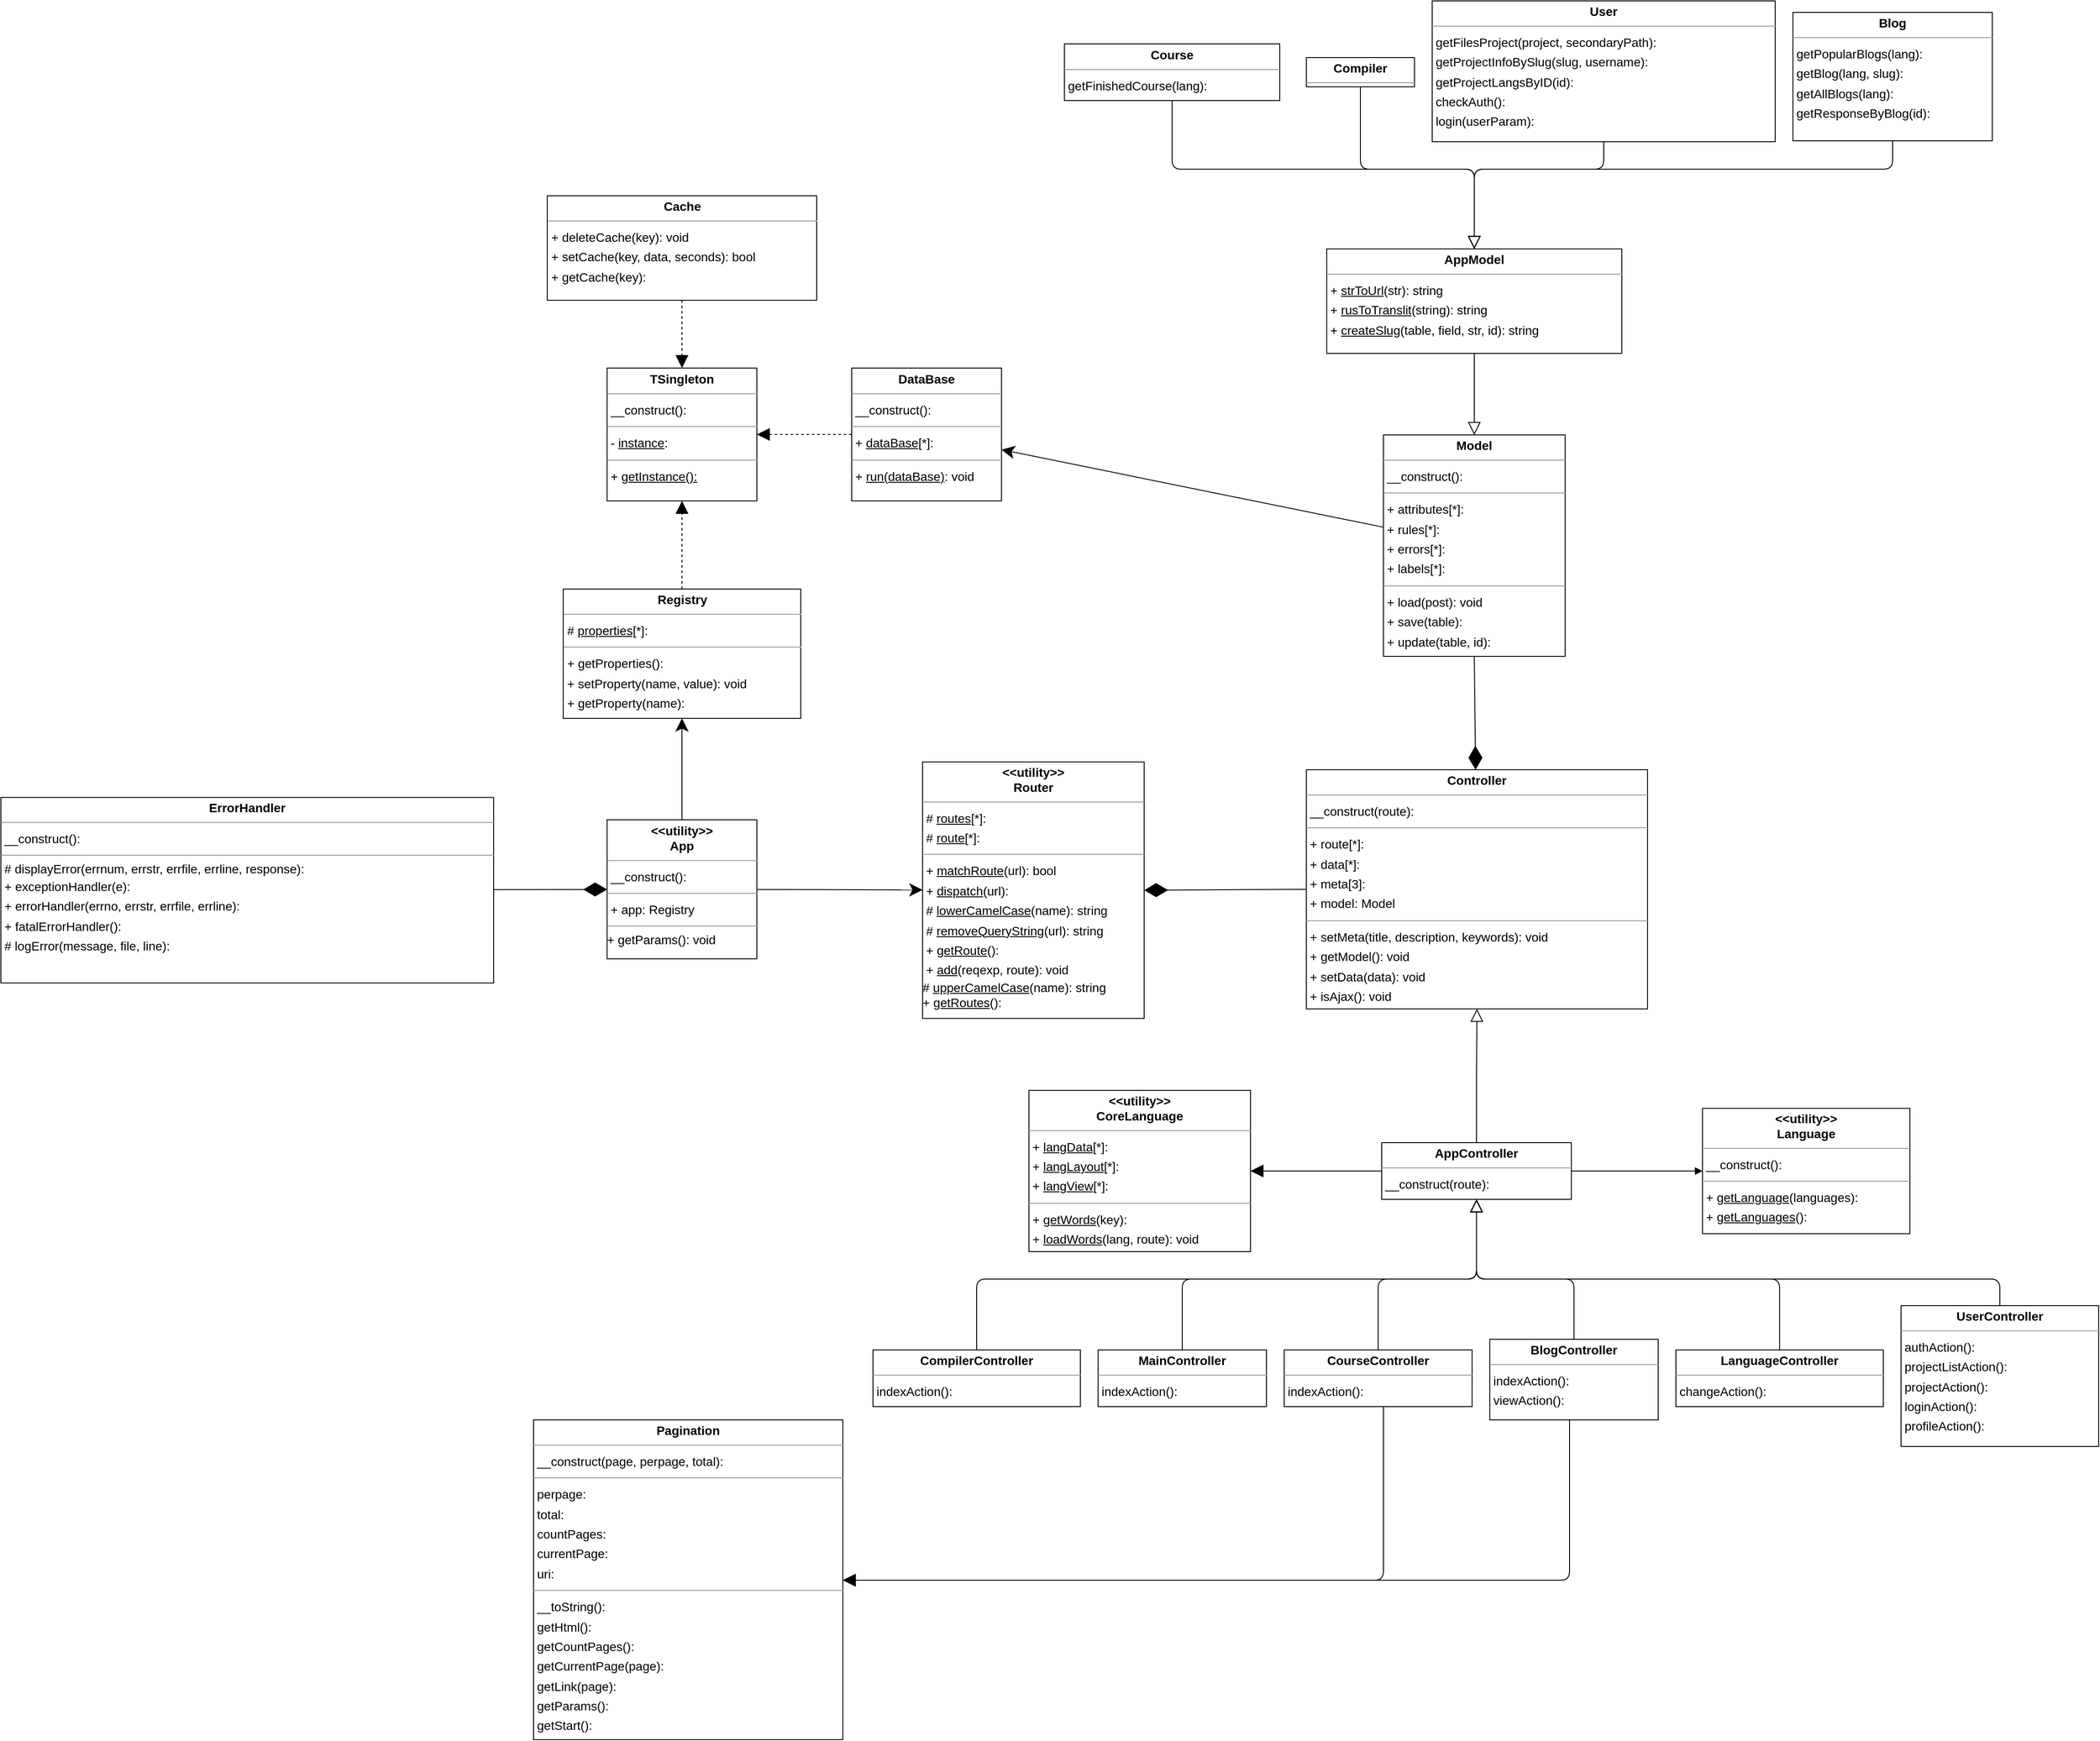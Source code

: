 <mxfile version="22.0.4" type="device">
  <diagram id="9gibMVF5n3SnZM_rc_H8" name="Страница — 1">
    <mxGraphModel dx="5186" dy="3270" grid="1" gridSize="10" guides="1" tooltips="1" connect="1" arrows="1" fold="1" page="0" pageScale="1" pageWidth="827" pageHeight="1169" background="none" math="0" shadow="0">
      <root>
        <mxCell id="0" />
        <mxCell id="1" parent="0" />
        <mxCell id="node23" value="&lt;p style=&quot;margin:0px;margin-top:4px;text-align:center;&quot;&gt;&lt;b style=&quot;border-color: var(--border-color);&quot;&gt;&amp;lt;&amp;lt;utility&amp;gt;&amp;gt;&lt;/b&gt;&lt;b&gt;&lt;br&gt;App&lt;/b&gt;&lt;/p&gt;&lt;hr size=&quot;1&quot;&gt;&lt;p style=&quot;margin:0 0 0 4px;line-height:1.6;&quot;&gt; __construct(): &lt;/p&gt;&lt;hr size=&quot;1&quot;&gt;&lt;p style=&quot;margin:0 0 0 4px;line-height:1.6;&quot;&gt;+ app:&amp;nbsp;Registry&lt;/p&gt;&lt;hr size=&quot;1&quot;&gt;+&amp;nbsp;&lt;span style=&quot;background-color: initial;&quot;&gt;getParams(): void&lt;/span&gt;" style="verticalAlign=top;align=left;overflow=fill;fontSize=14;fontFamily=Helvetica;html=1;rounded=0;shadow=0;comic=0;labelBackgroundColor=none;strokeWidth=1;" parent="1" vertex="1">
          <mxGeometry x="-1516" y="-435.5" width="169" height="157" as="geometry" />
        </mxCell>
        <mxCell id="node18" value="&lt;p style=&quot;margin:0px;margin-top:4px;text-align:center;&quot;&gt;&lt;b&gt;AppController&lt;/b&gt;&lt;/p&gt;&lt;hr size=&quot;1&quot;/&gt;&lt;p style=&quot;margin:0 0 0 4px;line-height:1.6;&quot;&gt; __construct(route): &lt;/p&gt;" style="verticalAlign=top;align=left;overflow=fill;fontSize=14;fontFamily=Helvetica;html=1;rounded=0;shadow=0;comic=0;labelBackgroundColor=none;strokeWidth=1;" parent="1" vertex="1">
          <mxGeometry x="-642" y="-71" width="214" height="64" as="geometry" />
        </mxCell>
        <mxCell id="node14" value="&lt;p style=&quot;margin:0px;margin-top:4px;text-align:center;&quot;&gt;&lt;b&gt;AppModel&lt;/b&gt;&lt;/p&gt;&lt;hr size=&quot;1&quot;&gt;&lt;p style=&quot;margin:0 0 0 4px;line-height:1.6;&quot;&gt;+ &lt;u&gt;strToUrl&lt;/u&gt;(str): string&lt;br&gt;+ &lt;u&gt;rusToTranslit&lt;/u&gt;(string): string&lt;br&gt;+ &lt;u&gt;createSlug&lt;/u&gt;(table, field, str, id): string&lt;/p&gt;" style="verticalAlign=top;align=left;overflow=fill;fontSize=14;fontFamily=Helvetica;html=1;rounded=0;shadow=0;comic=0;labelBackgroundColor=none;strokeWidth=1;" parent="1" vertex="1">
          <mxGeometry x="-704" y="-1080" width="333" height="118" as="geometry" />
        </mxCell>
        <mxCell id="node22" value="&lt;p style=&quot;margin:0px;margin-top:4px;text-align:center;&quot;&gt;&lt;b&gt;Blog&lt;/b&gt;&lt;/p&gt;&lt;hr size=&quot;1&quot;/&gt;&lt;p style=&quot;margin:0 0 0 4px;line-height:1.6;&quot;&gt; getPopularBlogs(lang): &lt;br/&gt; getBlog(lang, slug): &lt;br/&gt; getAllBlogs(lang): &lt;br/&gt; getResponseByBlog(id): &lt;/p&gt;" style="verticalAlign=top;align=left;overflow=fill;fontSize=14;fontFamily=Helvetica;html=1;rounded=0;shadow=0;comic=0;labelBackgroundColor=none;strokeWidth=1;" parent="1" vertex="1">
          <mxGeometry x="-178" y="-1347" width="225" height="145" as="geometry" />
        </mxCell>
        <mxCell id="node7" value="&lt;p style=&quot;margin:0px;margin-top:4px;text-align:center;&quot;&gt;&lt;b&gt;BlogController&lt;/b&gt;&lt;/p&gt;&lt;hr size=&quot;1&quot;/&gt;&lt;p style=&quot;margin:0 0 0 4px;line-height:1.6;&quot;&gt; indexAction(): &lt;br/&gt; viewAction(): &lt;/p&gt;" style="verticalAlign=top;align=left;overflow=fill;fontSize=14;fontFamily=Helvetica;html=1;rounded=0;shadow=0;comic=0;labelBackgroundColor=none;strokeWidth=1;" parent="1" vertex="1">
          <mxGeometry x="-520" y="151" width="190" height="91" as="geometry" />
        </mxCell>
        <mxCell id="node4" value="&lt;p style=&quot;margin:0px;margin-top:4px;text-align:center;&quot;&gt;&lt;b&gt;Cache&lt;/b&gt;&lt;/p&gt;&lt;hr size=&quot;1&quot;&gt;&lt;p style=&quot;margin:0 0 0 4px;line-height:1.6;&quot;&gt;+ deleteCache(key): void&lt;br&gt;+ setCache(key, data, seconds):&amp;nbsp;bool&lt;/p&gt;&lt;p style=&quot;margin:0 0 0 4px;line-height:1.6;&quot;&gt;+ getCache(key):&lt;/p&gt;" style="verticalAlign=top;align=left;overflow=fill;fontSize=14;fontFamily=Helvetica;html=1;rounded=0;shadow=0;comic=0;labelBackgroundColor=none;strokeWidth=1;" parent="1" vertex="1">
          <mxGeometry x="-1583.5" y="-1140" width="304" height="118" as="geometry" />
        </mxCell>
        <mxCell id="node9" value="&lt;p style=&quot;margin:0px;margin-top:4px;text-align:center;&quot;&gt;&lt;b&gt;Compiler&lt;/b&gt;&lt;/p&gt;&lt;hr size=&quot;1&quot;/&gt;" style="verticalAlign=top;align=left;overflow=fill;fontSize=14;fontFamily=Helvetica;html=1;rounded=0;shadow=0;comic=0;labelBackgroundColor=none;strokeWidth=1;" parent="1" vertex="1">
          <mxGeometry x="-727" y="-1296" width="122" height="33" as="geometry" />
        </mxCell>
        <mxCell id="node1" value="&lt;p style=&quot;margin:0px;margin-top:4px;text-align:center;&quot;&gt;&lt;b&gt;CompilerController&lt;/b&gt;&lt;/p&gt;&lt;hr size=&quot;1&quot;/&gt;&lt;p style=&quot;margin:0 0 0 4px;line-height:1.6;&quot;&gt; indexAction(): &lt;/p&gt;" style="verticalAlign=top;align=left;overflow=fill;fontSize=14;fontFamily=Helvetica;html=1;rounded=0;shadow=0;comic=0;labelBackgroundColor=none;strokeWidth=1;" parent="1" vertex="1">
          <mxGeometry x="-1216" y="163" width="234" height="64" as="geometry" />
        </mxCell>
        <mxCell id="node16" value="&lt;p style=&quot;margin:0px;margin-top:4px;text-align:center;&quot;&gt;&lt;b&gt;Controller&lt;/b&gt;&lt;/p&gt;&lt;hr size=&quot;1&quot;&gt;&lt;p style=&quot;margin:0 0 0 4px;line-height:1.6;&quot;&gt; __construct(route): &lt;/p&gt;&lt;hr size=&quot;1&quot;&gt;&lt;p style=&quot;margin:0 0 0 4px;line-height:1.6;&quot;&gt;+ route[*]: &lt;br&gt;+ data[*]:&lt;/p&gt;&lt;p style=&quot;margin:0 0 0 4px;line-height:1.6;&quot;&gt;+ meta[3]: &lt;br&gt;+ model: Model&lt;/p&gt;&lt;hr size=&quot;1&quot;&gt;&lt;p style=&quot;margin:0 0 0 4px;line-height:1.6;&quot;&gt;+ setMeta(title, description, keywords): void&lt;/p&gt;&lt;p style=&quot;margin:0 0 0 4px;line-height:1.6;&quot;&gt;+ getModel(): void&lt;br&gt;+ setData(data): void&lt;br&gt;+ isAjax(): void&lt;/p&gt;" style="verticalAlign=top;align=left;overflow=fill;fontSize=14;fontFamily=Helvetica;html=1;rounded=0;shadow=0;comic=0;labelBackgroundColor=none;strokeWidth=1;" parent="1" vertex="1">
          <mxGeometry x="-727" y="-492" width="385" height="270" as="geometry" />
        </mxCell>
        <mxCell id="node0" value="&lt;p style=&quot;margin:0px;margin-top:4px;text-align:center;&quot;&gt;&lt;b&gt;Course&lt;/b&gt;&lt;/p&gt;&lt;hr size=&quot;1&quot;/&gt;&lt;p style=&quot;margin:0 0 0 4px;line-height:1.6;&quot;&gt; getFinishedCourse(lang): &lt;/p&gt;" style="verticalAlign=top;align=left;overflow=fill;fontSize=14;fontFamily=Helvetica;html=1;rounded=0;shadow=0;comic=0;labelBackgroundColor=none;strokeWidth=1;" parent="1" vertex="1">
          <mxGeometry x="-1000" y="-1311.5" width="243" height="64" as="geometry" />
        </mxCell>
        <mxCell id="node24" value="&lt;p style=&quot;margin:0px;margin-top:4px;text-align:center;&quot;&gt;&lt;b&gt;CourseController&lt;/b&gt;&lt;/p&gt;&lt;hr size=&quot;1&quot;/&gt;&lt;p style=&quot;margin:0 0 0 4px;line-height:1.6;&quot;&gt; indexAction(): &lt;/p&gt;" style="verticalAlign=top;align=left;overflow=fill;fontSize=14;fontFamily=Helvetica;html=1;rounded=0;shadow=0;comic=0;labelBackgroundColor=none;strokeWidth=1;" parent="1" vertex="1">
          <mxGeometry x="-752" y="163" width="212" height="64" as="geometry" />
        </mxCell>
        <mxCell id="node5" value="&lt;p style=&quot;margin:0px;margin-top:4px;text-align:center;&quot;&gt;&lt;b style=&quot;background-color: initial;&quot;&gt;DataBase&lt;/b&gt;&lt;/p&gt;&lt;hr size=&quot;1&quot;&gt;&lt;p style=&quot;margin:0 0 0 4px;line-height:1.6;&quot;&gt; __construct(): &lt;/p&gt;&lt;hr size=&quot;1&quot;&gt;&lt;p style=&quot;margin:0 0 0 4px;line-height:1.6;&quot;&gt;+ &lt;u&gt;dataBase[&lt;/u&gt;*&lt;u&gt;]&lt;/u&gt;: &lt;/p&gt;&lt;hr size=&quot;1&quot;&gt;&lt;p style=&quot;margin:0 0 0 4px;line-height:1.6;&quot;&gt;+ &lt;u&gt;run(dataBase)&lt;/u&gt;: void&lt;/p&gt;" style="verticalAlign=top;align=left;overflow=fill;fontSize=14;fontFamily=Helvetica;html=1;rounded=0;shadow=0;comic=0;labelBackgroundColor=none;strokeWidth=1;" parent="1" vertex="1">
          <mxGeometry x="-1240" y="-945.5" width="169" height="150" as="geometry" />
        </mxCell>
        <mxCell id="node20" value="&lt;p style=&quot;margin:0px;margin-top:4px;text-align:center;&quot;&gt;&lt;b&gt;ErrorHandler&lt;/b&gt;&lt;/p&gt;&lt;hr size=&quot;1&quot;&gt;&lt;p style=&quot;margin:0 0 0 4px;line-height:1.6;&quot;&gt; __construct(): &lt;/p&gt;&lt;hr size=&quot;1&quot;&gt;&amp;nbsp;#&amp;nbsp;&lt;span style=&quot;background-color: initial;&quot;&gt;displayError(errnum, errstr, errfile, errline, response):&lt;/span&gt;&lt;br&gt;&lt;p style=&quot;margin:0 0 0 4px;line-height:1.6;&quot;&gt;+ exceptionHandler(e): &lt;br&gt;+ errorHandler(errno, errstr, errfile, errline): &lt;br&gt;+ fatalErrorHandler(): &lt;br&gt;# logError(message, file, line): &lt;/p&gt;" style="verticalAlign=top;align=left;overflow=fill;fontSize=14;fontFamily=Helvetica;html=1;rounded=0;shadow=0;comic=0;labelBackgroundColor=none;strokeWidth=1;" parent="1" vertex="1">
          <mxGeometry x="-2200" y="-460.75" width="556" height="209.5" as="geometry" />
        </mxCell>
        <mxCell id="node10" value="&lt;p style=&quot;margin:0px;margin-top:4px;text-align:center;&quot;&gt;&lt;b style=&quot;border-color: var(--border-color);&quot;&gt;&amp;lt;&amp;lt;utility&amp;gt;&amp;gt;&lt;/b&gt;&lt;b&gt;&lt;br&gt;Language&lt;/b&gt;&lt;/p&gt;&lt;hr size=&quot;1&quot;&gt;&lt;p style=&quot;margin:0 0 0 4px;line-height:1.6;&quot;&gt; __construct(): &lt;/p&gt;&lt;hr size=&quot;1&quot;&gt;&lt;p style=&quot;margin:0 0 0 4px;line-height:1.6;&quot;&gt;+ &lt;u&gt;getLanguage&lt;/u&gt;(languages): &lt;br&gt;+ &lt;u&gt;getLanguages&lt;/u&gt;(): &lt;/p&gt;" style="verticalAlign=top;align=left;overflow=fill;fontSize=14;fontFamily=Helvetica;html=1;rounded=0;shadow=0;comic=0;labelBackgroundColor=none;strokeWidth=1;" parent="1" vertex="1">
          <mxGeometry x="-280" y="-109.75" width="234" height="141.5" as="geometry" />
        </mxCell>
        <mxCell id="node19" value="&lt;p style=&quot;margin:0px;margin-top:4px;text-align:center;&quot;&gt;&lt;b&gt;&amp;lt;&amp;lt;utility&amp;gt;&amp;gt;&lt;br&gt;CoreLanguage&lt;/b&gt;&lt;/p&gt;&lt;hr size=&quot;1&quot;&gt;&lt;p style=&quot;margin:0 0 0 4px;line-height:1.6;&quot;&gt;+ &lt;u&gt;langData&lt;/u&gt;[*]: &lt;br&gt;+ &lt;u&gt;langLayout&lt;/u&gt;[*]: &lt;br&gt;+ &lt;u&gt;langView&lt;/u&gt;[*]: &lt;/p&gt;&lt;hr size=&quot;1&quot;&gt;&lt;p style=&quot;margin:0 0 0 4px;line-height:1.6;&quot;&gt;+ &lt;u&gt;getWords&lt;/u&gt;(key):&lt;br&gt;+ &lt;u&gt;loadWords&lt;/u&gt;(lang, route): void&lt;/p&gt;" style="verticalAlign=top;align=left;overflow=fill;fontSize=14;fontFamily=Helvetica;html=1;rounded=0;shadow=0;comic=0;labelBackgroundColor=none;strokeWidth=1;" parent="1" vertex="1">
          <mxGeometry x="-1040" y="-130" width="250" height="182" as="geometry" />
        </mxCell>
        <mxCell id="node8" value="&lt;p style=&quot;margin:0px;margin-top:4px;text-align:center;&quot;&gt;&lt;b&gt;LanguageController&lt;/b&gt;&lt;/p&gt;&lt;hr size=&quot;1&quot;/&gt;&lt;p style=&quot;margin:0 0 0 4px;line-height:1.6;&quot;&gt; changeAction(): &lt;/p&gt;" style="verticalAlign=top;align=left;overflow=fill;fontSize=14;fontFamily=Helvetica;html=1;rounded=0;shadow=0;comic=0;labelBackgroundColor=none;strokeWidth=1;" parent="1" vertex="1">
          <mxGeometry x="-310" y="163" width="234" height="64" as="geometry" />
        </mxCell>
        <mxCell id="node11" value="&lt;p style=&quot;margin:0px;margin-top:4px;text-align:center;&quot;&gt;&lt;b&gt;MainController&lt;/b&gt;&lt;/p&gt;&lt;hr size=&quot;1&quot;/&gt;&lt;p style=&quot;margin:0 0 0 4px;line-height:1.6;&quot;&gt; indexAction(): &lt;/p&gt;" style="verticalAlign=top;align=left;overflow=fill;fontSize=14;fontFamily=Helvetica;html=1;rounded=0;shadow=0;comic=0;labelBackgroundColor=none;strokeWidth=1;" parent="1" vertex="1">
          <mxGeometry x="-962" y="163" width="190" height="64" as="geometry" />
        </mxCell>
        <mxCell id="node2" value="&lt;p style=&quot;margin:0px;margin-top:4px;text-align:center;&quot;&gt;&lt;b&gt;Model&lt;/b&gt;&lt;/p&gt;&lt;hr size=&quot;1&quot;&gt;&lt;p style=&quot;margin:0 0 0 4px;line-height:1.6;&quot;&gt; __construct(): &lt;/p&gt;&lt;hr size=&quot;1&quot;&gt;&lt;p style=&quot;margin:0 0 0 4px;line-height:1.6;&quot;&gt;+ attributes[*]: &lt;br&gt;+ rules[*]: &lt;br&gt;+ errors[*]: &lt;br&gt;+ labels[*]: &lt;/p&gt;&lt;hr size=&quot;1&quot;&gt;&lt;p style=&quot;margin:0 0 0 4px;line-height:1.6;&quot;&gt;+ load(post): void&lt;br&gt;+ save(table):&lt;br&gt;+ update(table, id):&lt;/p&gt;" style="verticalAlign=top;align=left;overflow=fill;fontSize=14;fontFamily=Helvetica;html=1;rounded=0;shadow=0;comic=0;labelBackgroundColor=none;strokeWidth=1;" parent="1" vertex="1">
          <mxGeometry x="-640" y="-870" width="205" height="250" as="geometry" />
        </mxCell>
        <mxCell id="node6" value="&lt;p style=&quot;margin:0px;margin-top:4px;text-align:center;&quot;&gt;&lt;b&gt;Pagination&lt;/b&gt;&lt;/p&gt;&lt;hr size=&quot;1&quot;/&gt;&lt;p style=&quot;margin:0 0 0 4px;line-height:1.6;&quot;&gt; __construct(page, perpage, total): &lt;/p&gt;&lt;hr size=&quot;1&quot;/&gt;&lt;p style=&quot;margin:0 0 0 4px;line-height:1.6;&quot;&gt; perpage: &lt;br/&gt; total: &lt;br/&gt; countPages: &lt;br/&gt; currentPage: &lt;br/&gt; uri: &lt;/p&gt;&lt;hr size=&quot;1&quot;/&gt;&lt;p style=&quot;margin:0 0 0 4px;line-height:1.6;&quot;&gt; __toString(): &lt;br/&gt; getHtml(): &lt;br/&gt; getCountPages(): &lt;br/&gt; getCurrentPage(page): &lt;br/&gt; getLink(page): &lt;br/&gt; getParams(): &lt;br/&gt; getStart(): &lt;/p&gt;" style="verticalAlign=top;align=left;overflow=fill;fontSize=14;fontFamily=Helvetica;html=1;rounded=0;shadow=0;comic=0;labelBackgroundColor=none;strokeWidth=1;" parent="1" vertex="1">
          <mxGeometry x="-1599" y="242" width="349" height="361" as="geometry" />
        </mxCell>
        <mxCell id="node21" value="&lt;p style=&quot;margin:0px;margin-top:4px;text-align:center;&quot;&gt;&lt;b&gt;Registry&lt;/b&gt;&lt;/p&gt;&lt;hr size=&quot;1&quot;&gt;&lt;p style=&quot;margin:0 0 0 4px;line-height:1.6;&quot;&gt;#&amp;nbsp;&lt;u&gt;properties[&lt;/u&gt;*&lt;u&gt;]&lt;/u&gt;: &lt;/p&gt;&lt;hr size=&quot;1&quot;&gt;&lt;p style=&quot;margin:0 0 0 4px;line-height:1.6;&quot;&gt;+ getProperties():&lt;br&gt;+&amp;nbsp;setProperty(name, value):&amp;nbsp;void&lt;br&gt;+&amp;nbsp;getProperty(name): &lt;/p&gt;" style="verticalAlign=top;align=left;overflow=fill;fontSize=14;fontFamily=Helvetica;html=1;rounded=0;shadow=0;comic=0;labelBackgroundColor=none;strokeWidth=1;" parent="1" vertex="1">
          <mxGeometry x="-1565.5" y="-696" width="268" height="146" as="geometry" />
        </mxCell>
        <mxCell id="node3" value="&lt;p style=&quot;margin:0px;margin-top:4px;text-align:center;&quot;&gt;&lt;b style=&quot;border-color: var(--border-color);&quot;&gt;&amp;lt;&amp;lt;utility&amp;gt;&amp;gt;&lt;/b&gt;&lt;b&gt;&lt;br&gt;Router&lt;/b&gt;&lt;/p&gt;&lt;hr size=&quot;1&quot;&gt;&lt;p style=&quot;margin:0 0 0 4px;line-height:1.6;&quot;&gt;# &lt;u&gt;routes&lt;/u&gt;[*]: &lt;br&gt;# &lt;u&gt;route&lt;/u&gt;[*]: &lt;/p&gt;&lt;hr size=&quot;1&quot;&gt;&lt;p style=&quot;margin:0 0 0 4px;line-height:1.6;&quot;&gt;+ &lt;u&gt;matchRoute&lt;/u&gt;(url): bool&lt;br&gt;+ &lt;u&gt;dispatch&lt;/u&gt;(url): &lt;br&gt;# &lt;u&gt;lowerCamelCase&lt;/u&gt;(name): string&lt;br&gt;# &lt;u&gt;removeQueryString&lt;/u&gt;(url): string&lt;br&gt;+ &lt;u&gt;getRoute&lt;/u&gt;(): &lt;br&gt;+ &lt;u&gt;add&lt;/u&gt;(reqexp, route): void&lt;br&gt;&lt;/p&gt;&lt;div style=&quot;&quot;&gt;&lt;span style=&quot;background-color: initial;&quot;&gt;# &lt;u&gt;upperCamelCase&lt;/u&gt;(name): string&lt;/span&gt;&lt;/div&gt;+ &lt;u&gt;getRoutes&lt;/u&gt;(): &lt;p&gt;&lt;/p&gt;" style="verticalAlign=top;align=left;overflow=fill;fontSize=14;fontFamily=Helvetica;html=1;rounded=0;shadow=0;comic=0;labelBackgroundColor=none;strokeWidth=1;" parent="1" vertex="1">
          <mxGeometry x="-1160" y="-500.75" width="250" height="289.5" as="geometry" />
        </mxCell>
        <mxCell id="node13" value="&lt;p style=&quot;margin:0px;margin-top:4px;text-align:center;&quot;&gt;&lt;b&gt;TSingleton&lt;/b&gt;&lt;/p&gt;&lt;hr size=&quot;1&quot;&gt;&lt;p style=&quot;margin:0 0 0 4px;line-height:1.6;&quot;&gt; __construct(): &lt;/p&gt;&lt;hr size=&quot;1&quot;&gt;&lt;p style=&quot;margin:0 0 0 4px;line-height:1.6;&quot;&gt;- &lt;u&gt;instance&lt;/u&gt;: &lt;/p&gt;&lt;hr size=&quot;1&quot;&gt;&lt;p style=&quot;margin:0 0 0 4px;line-height:1.6;&quot;&gt;+ &lt;u&gt;getInstance(): &lt;/u&gt;&lt;/p&gt;" style="verticalAlign=top;align=left;overflow=fill;fontSize=14;fontFamily=Helvetica;html=1;rounded=0;shadow=0;comic=0;labelBackgroundColor=none;strokeWidth=1;" parent="1" vertex="1">
          <mxGeometry x="-1516" y="-945.5" width="169" height="150" as="geometry" />
        </mxCell>
        <mxCell id="node15" value="&lt;p style=&quot;margin:0px;margin-top:4px;text-align:center;&quot;&gt;&lt;b&gt;User&lt;/b&gt;&lt;/p&gt;&lt;hr size=&quot;1&quot;/&gt;&lt;p style=&quot;margin:0 0 0 4px;line-height:1.6;&quot;&gt; getFilesProject(project, secondaryPath): &lt;br/&gt; getProjectInfoBySlug(slug, username): &lt;br/&gt; getProjectLangsByID(id): &lt;br/&gt; checkAuth(): &lt;br/&gt; login(userParam): &lt;/p&gt;" style="verticalAlign=top;align=left;overflow=fill;fontSize=14;fontFamily=Helvetica;html=1;rounded=0;shadow=0;comic=0;labelBackgroundColor=none;strokeWidth=1;" parent="1" vertex="1">
          <mxGeometry x="-585" y="-1360" width="387" height="159" as="geometry" />
        </mxCell>
        <mxCell id="node12" value="&lt;p style=&quot;margin:0px;margin-top:4px;text-align:center;&quot;&gt;&lt;b&gt;UserController&lt;/b&gt;&lt;/p&gt;&lt;hr size=&quot;1&quot;/&gt;&lt;p style=&quot;margin:0 0 0 4px;line-height:1.6;&quot;&gt; authAction(): &lt;br/&gt; projectListAction(): &lt;br/&gt; projectAction(): &lt;br/&gt; loginAction(): &lt;br/&gt; profileAction(): &lt;/p&gt;" style="verticalAlign=top;align=left;overflow=fill;fontSize=14;fontFamily=Helvetica;html=1;rounded=0;shadow=0;comic=0;labelBackgroundColor=none;strokeWidth=1;" parent="1" vertex="1">
          <mxGeometry x="-56" y="113" width="223" height="159" as="geometry" />
        </mxCell>
        <mxCell id="edge4" value="" style="html=1;rounded=1;edgeStyle=orthogonalEdgeStyle;dashed=0;startArrow=none;endArrow=block;endSize=12;strokeColor=#000000;exitX=0.500;exitY=0.001;exitDx=0;exitDy=0;endFill=0;" parent="1" source="node18" target="node16" edge="1">
          <mxGeometry width="50" height="50" relative="1" as="geometry">
            <Array as="points" />
            <mxPoint x="-535.5" y="-121" as="targetPoint" />
          </mxGeometry>
        </mxCell>
        <mxCell id="edge11" value="" style="html=1;rounded=1;edgeStyle=orthogonalEdgeStyle;dashed=0;startArrow=none;endArrow=block;endSize=12;strokeColor=#000000;exitX=0.5;exitY=1;exitDx=0;exitDy=0;entryX=0.5;entryY=0;entryDx=0;entryDy=0;endFill=0;" parent="1" source="node14" target="node2" edge="1">
          <mxGeometry width="50" height="50" relative="1" as="geometry">
            <Array as="points" />
          </mxGeometry>
        </mxCell>
        <mxCell id="edge14" value="" style="html=1;rounded=1;edgeStyle=orthogonalEdgeStyle;dashed=0;startArrow=none;endArrow=block;endSize=12;strokeColor=#000000;exitX=0.5;exitY=1;exitDx=0;exitDy=0;entryX=0.5;entryY=0;entryDx=0;entryDy=0;endFill=0;" parent="1" source="node22" target="node14" edge="1">
          <mxGeometry width="50" height="50" relative="1" as="geometry">
            <Array as="points">
              <mxPoint x="-65" y="-1170" />
              <mxPoint x="-537" y="-1170" />
            </Array>
          </mxGeometry>
        </mxCell>
        <mxCell id="edge9" value="" style="html=1;rounded=1;edgeStyle=orthogonalEdgeStyle;dashed=0;startArrow=none;endArrow=block;endSize=12;strokeColor=#000000;exitX=0.500;exitY=0.000;exitDx=0;exitDy=0;entryX=0.500;entryY=1.001;entryDx=0;entryDy=0;endFill=0;" parent="1" source="node7" target="node18" edge="1">
          <mxGeometry width="50" height="50" relative="1" as="geometry">
            <Array as="points">
              <mxPoint x="-425" y="83" />
              <mxPoint x="-535" y="83" />
            </Array>
          </mxGeometry>
        </mxCell>
        <mxCell id="edge2" value="" style="html=1;rounded=1;edgeStyle=orthogonalEdgeStyle;dashed=1;startArrow=none;endArrow=block;endSize=12;strokeColor=#000000;" parent="1" source="node4" target="node13" edge="1">
          <mxGeometry width="50" height="50" relative="1" as="geometry">
            <Array as="points" />
            <mxPoint x="-1340" y="-530" as="targetPoint" />
          </mxGeometry>
        </mxCell>
        <mxCell id="edge0" value="" style="html=1;rounded=1;edgeStyle=orthogonalEdgeStyle;dashed=0;startArrow=none;endArrow=block;endSize=12;strokeColor=#000000;exitX=0.5;exitY=1;exitDx=0;exitDy=0;entryX=0.5;entryY=0;entryDx=0;entryDy=0;endFill=0;" parent="1" source="node9" target="node14" edge="1">
          <mxGeometry width="50" height="50" relative="1" as="geometry">
            <Array as="points">
              <mxPoint x="-666" y="-1170" />
              <mxPoint x="-537" y="-1170" />
            </Array>
          </mxGeometry>
        </mxCell>
        <mxCell id="edge5" value="" style="html=1;rounded=1;edgeStyle=orthogonalEdgeStyle;dashed=0;startArrow=none;endArrow=block;endSize=12;strokeColor=#000000;exitX=0.500;exitY=0.001;exitDx=0;exitDy=0;entryX=0.500;entryY=1.001;entryDx=0;entryDy=0;endFill=0;" parent="1" source="node1" target="node18" edge="1">
          <mxGeometry width="50" height="50" relative="1" as="geometry">
            <Array as="points">
              <mxPoint x="-1099" y="83" />
              <mxPoint x="-535" y="83" />
            </Array>
          </mxGeometry>
        </mxCell>
        <mxCell id="edge8" value="" style="html=1;rounded=1;edgeStyle=orthogonalEdgeStyle;dashed=0;startArrow=none;endArrow=block;endSize=12;strokeColor=#000000;exitX=0.5;exitY=1;exitDx=0;exitDy=0;entryX=0.5;entryY=0;entryDx=0;entryDy=0;endFill=0;" parent="1" source="node0" target="node14" edge="1">
          <mxGeometry width="50" height="50" relative="1" as="geometry">
            <Array as="points">
              <mxPoint x="-878" y="-1170" />
              <mxPoint x="-537" y="-1170" />
            </Array>
          </mxGeometry>
        </mxCell>
        <mxCell id="edge6" value="" style="html=1;rounded=1;edgeStyle=orthogonalEdgeStyle;dashed=0;startArrow=none;endArrow=block;endSize=12;strokeColor=#000000;exitX=0.500;exitY=0.001;exitDx=0;exitDy=0;entryX=0.500;entryY=1.001;entryDx=0;entryDy=0;endFill=0;" parent="1" source="node24" target="node18" edge="1">
          <mxGeometry width="50" height="50" relative="1" as="geometry">
            <Array as="points">
              <mxPoint x="-646" y="83" />
              <mxPoint x="-535" y="83" />
            </Array>
          </mxGeometry>
        </mxCell>
        <mxCell id="edge7" value="" style="html=1;rounded=1;edgeStyle=orthogonalEdgeStyle;dashed=1;startArrow=none;endArrow=block;endSize=12;strokeColor=#000000;" parent="1" source="node5" target="node13" edge="1">
          <mxGeometry width="50" height="50" relative="1" as="geometry">
            <Array as="points" />
          </mxGeometry>
        </mxCell>
        <mxCell id="edge10" value="" style="html=1;rounded=1;edgeStyle=orthogonalEdgeStyle;dashed=0;startArrow=none;endArrow=block;endSize=12;strokeColor=#000000;exitX=0.500;exitY=0.001;exitDx=0;exitDy=0;entryX=0.500;entryY=1.001;entryDx=0;entryDy=0;endFill=0;" parent="1" source="node8" target="node18" edge="1">
          <mxGeometry width="50" height="50" relative="1" as="geometry">
            <Array as="points">
              <mxPoint x="-193" y="83" />
              <mxPoint x="-535" y="83" />
            </Array>
          </mxGeometry>
        </mxCell>
        <mxCell id="edge1" value="" style="html=1;rounded=1;edgeStyle=orthogonalEdgeStyle;dashed=0;startArrow=none;endArrow=block;endSize=12;strokeColor=#000000;exitX=0.500;exitY=0.001;exitDx=0;exitDy=0;entryX=0.500;entryY=1.001;entryDx=0;entryDy=0;endFill=0;" parent="1" source="node11" target="node18" edge="1">
          <mxGeometry width="50" height="50" relative="1" as="geometry">
            <Array as="points">
              <mxPoint x="-867" y="83" />
              <mxPoint x="-535" y="83" />
            </Array>
          </mxGeometry>
        </mxCell>
        <mxCell id="edge13" value="" style="html=1;rounded=1;edgeStyle=orthogonalEdgeStyle;dashed=1;startArrow=none;endArrow=block;endSize=12;strokeColor=#000000;" parent="1" source="node21" target="node13" edge="1">
          <mxGeometry width="50" height="50" relative="1" as="geometry">
            <Array as="points" />
            <mxPoint x="-1193.0" y="43" as="sourcePoint" />
            <mxPoint x="-1431" y="122" as="targetPoint" />
          </mxGeometry>
        </mxCell>
        <mxCell id="edge3" value="" style="html=1;rounded=1;edgeStyle=orthogonalEdgeStyle;dashed=0;startArrow=none;endArrow=block;endSize=12;strokeColor=#000000;exitX=0.5;exitY=1;exitDx=0;exitDy=0;entryX=0.5;entryY=0;entryDx=0;entryDy=0;endFill=0;" parent="1" source="node15" target="node14" edge="1">
          <mxGeometry width="50" height="50" relative="1" as="geometry">
            <Array as="points">
              <mxPoint x="-391" y="-1170" />
              <mxPoint x="-537" y="-1170" />
            </Array>
          </mxGeometry>
        </mxCell>
        <mxCell id="edge12" value="" style="html=1;rounded=1;edgeStyle=orthogonalEdgeStyle;dashed=0;startArrow=none;endArrow=block;endSize=12;strokeColor=#000000;exitX=0.500;exitY=0.000;exitDx=0;exitDy=0;entryX=0.500;entryY=1.001;entryDx=0;entryDy=0;endFill=0;" parent="1" source="node12" target="node18" edge="1">
          <mxGeometry width="50" height="50" relative="1" as="geometry">
            <Array as="points">
              <mxPoint x="55" y="83" />
              <mxPoint x="-535" y="83" />
            </Array>
          </mxGeometry>
        </mxCell>
        <mxCell id="bJ9rMMp9Pk945zRn5mnp-1" value="" style="endArrow=classic;html=1;rounded=0;endSize=12;" edge="1" parent="1" source="node23" target="node3">
          <mxGeometry width="50" height="50" relative="1" as="geometry">
            <mxPoint x="-1144" y="-397.5" as="sourcePoint" />
            <mxPoint x="-1094" y="-447.5" as="targetPoint" />
          </mxGeometry>
        </mxCell>
        <mxCell id="bJ9rMMp9Pk945zRn5mnp-2" value="" style="endArrow=diamondThin;endFill=1;endSize=24;html=1;rounded=0;entryX=1;entryY=0.5;entryDx=0;entryDy=0;exitX=0;exitY=0.5;exitDx=0;exitDy=0;" edge="1" parent="1" source="node16" target="node3">
          <mxGeometry width="160" relative="1" as="geometry">
            <mxPoint x="-540" y="-720" as="sourcePoint" />
            <mxPoint x="-380" y="-720" as="targetPoint" />
          </mxGeometry>
        </mxCell>
        <mxCell id="bJ9rMMp9Pk945zRn5mnp-4" value="" style="endArrow=diamondThin;endFill=1;endSize=24;html=1;rounded=0;exitX=0.5;exitY=1;exitDx=0;exitDy=0;" edge="1" parent="1" source="node2" target="node16">
          <mxGeometry width="160" relative="1" as="geometry">
            <mxPoint x="-752" y="-620" as="sourcePoint" />
            <mxPoint x="-868" y="-620" as="targetPoint" />
          </mxGeometry>
        </mxCell>
        <mxCell id="bJ9rMMp9Pk945zRn5mnp-5" value="" style="endArrow=classic;html=1;rounded=0;endSize=12;" edge="1" parent="1" source="node23" target="node21">
          <mxGeometry width="50" height="50" relative="1" as="geometry">
            <mxPoint x="-1310" y="-200" as="sourcePoint" />
            <mxPoint x="-1243" y="-200" as="targetPoint" />
          </mxGeometry>
        </mxCell>
        <mxCell id="bJ9rMMp9Pk945zRn5mnp-6" value="" style="endArrow=diamondThin;endFill=1;endSize=24;html=1;rounded=0;" edge="1" parent="1" source="node20" target="node23">
          <mxGeometry width="160" relative="1" as="geometry">
            <mxPoint x="-1704" y="-130" as="sourcePoint" />
            <mxPoint x="-1820" y="-130" as="targetPoint" />
          </mxGeometry>
        </mxCell>
        <mxCell id="bJ9rMMp9Pk945zRn5mnp-10" value="" style="endArrow=block;endFill=1;html=1;edgeStyle=orthogonalEdgeStyle;align=left;verticalAlign=top;rounded=0;endSize=12;startSize=12;" edge="1" parent="1" source="node18" target="node19">
          <mxGeometry x="-1" relative="1" as="geometry">
            <mxPoint x="-760" y="33" as="sourcePoint" />
            <mxPoint x="-600" y="33" as="targetPoint" />
          </mxGeometry>
        </mxCell>
        <mxCell id="bJ9rMMp9Pk945zRn5mnp-12" value="" style="endArrow=block;endFill=1;html=1;edgeStyle=orthogonalEdgeStyle;align=left;verticalAlign=top;rounded=0;" edge="1" parent="1" source="node18" target="node10">
          <mxGeometry x="-1" relative="1" as="geometry">
            <mxPoint x="-632" y="-29" as="sourcePoint" />
            <mxPoint x="-780" y="-29" as="targetPoint" />
          </mxGeometry>
        </mxCell>
        <mxCell id="bJ9rMMp9Pk945zRn5mnp-15" value="" style="endArrow=block;endFill=1;html=1;edgeStyle=orthogonalEdgeStyle;align=left;verticalAlign=top;rounded=1;endSize=12;startSize=12;" edge="1" parent="1" source="node24" target="node6">
          <mxGeometry x="-1" relative="1" as="geometry">
            <mxPoint x="-850" y="340" as="sourcePoint" />
            <mxPoint x="-1081" y="360" as="targetPoint" />
            <Array as="points">
              <mxPoint x="-640" y="423" />
            </Array>
          </mxGeometry>
        </mxCell>
        <mxCell id="bJ9rMMp9Pk945zRn5mnp-17" value="" style="endArrow=block;endFill=1;html=1;edgeStyle=orthogonalEdgeStyle;align=left;verticalAlign=top;rounded=1;endSize=12;startSize=12;" edge="1" parent="1" source="node7" target="node6">
          <mxGeometry x="-1" relative="1" as="geometry">
            <mxPoint x="-630" y="237" as="sourcePoint" />
            <mxPoint x="-1240" y="433" as="targetPoint" />
            <Array as="points">
              <mxPoint x="-430" y="423" />
            </Array>
          </mxGeometry>
        </mxCell>
        <mxCell id="bJ9rMMp9Pk945zRn5mnp-19" value="" style="endArrow=classic;html=1;rounded=0;endSize=12;" edge="1" parent="1" source="node2" target="node5">
          <mxGeometry width="50" height="50" relative="1" as="geometry">
            <mxPoint x="-867.59" y="-645" as="sourcePoint" />
            <mxPoint x="-866.59" y="-760" as="targetPoint" />
          </mxGeometry>
        </mxCell>
      </root>
    </mxGraphModel>
  </diagram>
</mxfile>
